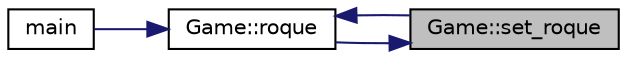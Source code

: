 digraph "Game::set_roque"
{
 // LATEX_PDF_SIZE
  edge [fontname="Helvetica",fontsize="10",labelfontname="Helvetica",labelfontsize="10"];
  node [fontname="Helvetica",fontsize="10",shape=record];
  rankdir="RL";
  Node1 [label="Game::set_roque",height=0.2,width=0.4,color="black", fillcolor="grey75", style="filled", fontcolor="black",tooltip="change la valeur de roque_en_cours"];
  Node1 -> Node2 [dir="back",color="midnightblue",fontsize="10",style="solid",fontname="Helvetica"];
  Node2 [label="Game::roque",height=0.2,width=0.4,color="black", fillcolor="white", style="filled",URL="$d9/d68/classGame.html#ac6bf6130a938fc687f418e77d5c9aa95",tooltip="si un roque est demandé, il faut spécifier les cases de départ et d'arrivée du roi et de la tour,..."];
  Node2 -> Node3 [dir="back",color="midnightblue",fontsize="10",style="solid",fontname="Helvetica"];
  Node3 [label="main",height=0.2,width=0.4,color="black", fillcolor="white", style="filled",URL="$dd/d66/echecs_8cpp.html#ae66f6b31b5ad750f1fe042a706a4e3d4",tooltip=" "];
  Node2 -> Node1 [dir="back",color="midnightblue",fontsize="10",style="solid",fontname="Helvetica"];
}
